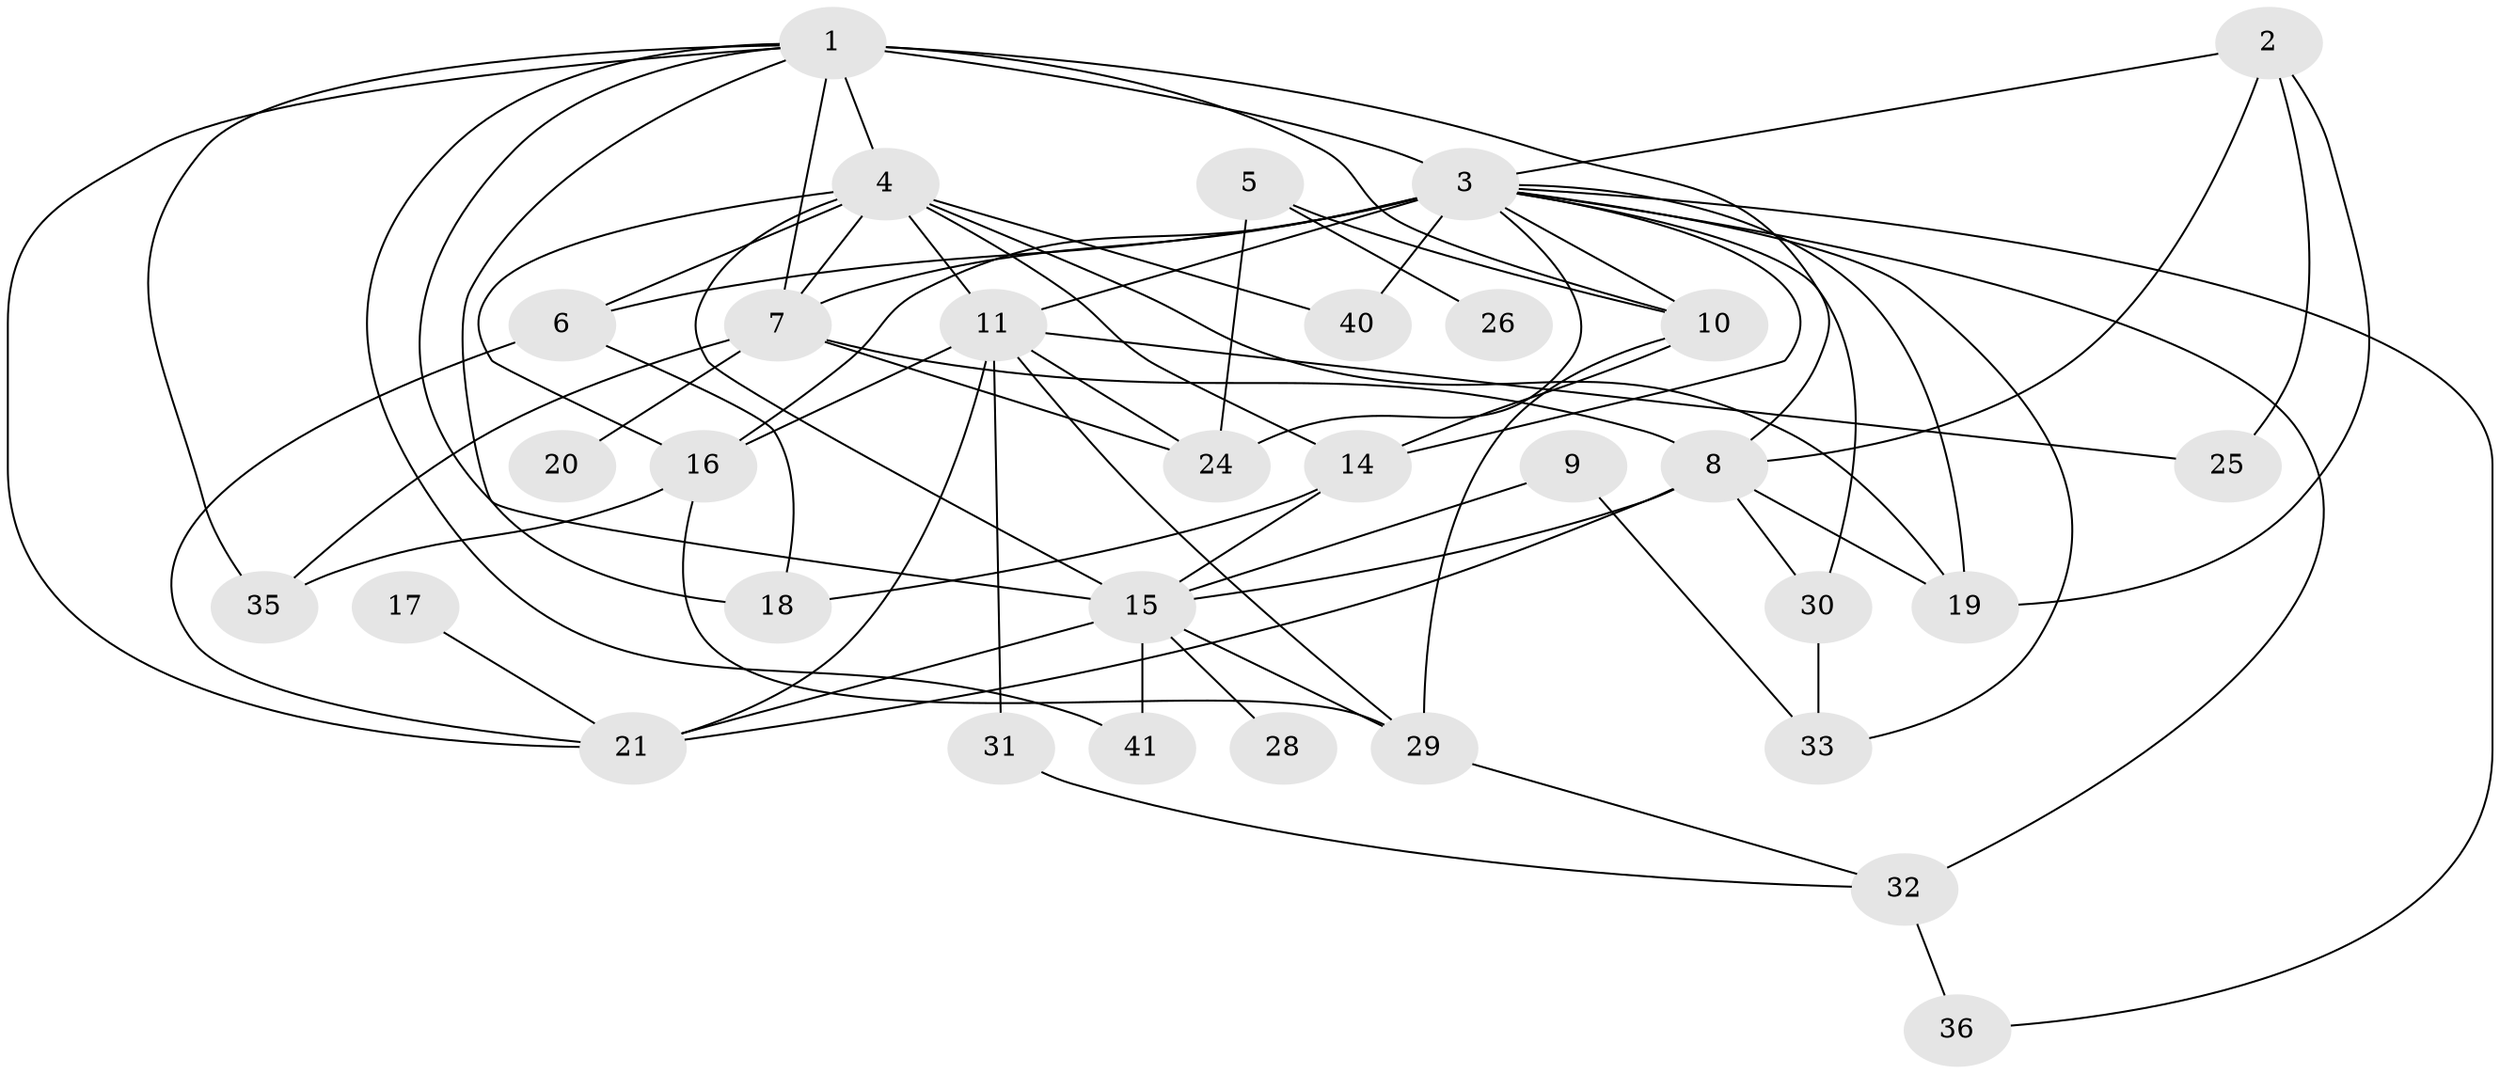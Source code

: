 // original degree distribution, {5: 0.09701492537313433, 2: 0.2537313432835821, 4: 0.1791044776119403, 1: 0.15671641791044777, 3: 0.19402985074626866, 0: 0.07462686567164178, 6: 0.04477611940298507}
// Generated by graph-tools (version 1.1) at 2025/48/03/04/25 22:48:21]
// undirected, 32 vertices, 71 edges
graph export_dot {
  node [color=gray90,style=filled];
  1;
  2;
  3;
  4;
  5;
  6;
  7;
  8;
  9;
  10;
  11;
  14;
  15;
  16;
  17;
  18;
  19;
  20;
  21;
  24;
  25;
  26;
  28;
  29;
  30;
  31;
  32;
  33;
  35;
  36;
  40;
  41;
  1 -- 3 [weight=3.0];
  1 -- 4 [weight=1.0];
  1 -- 7 [weight=2.0];
  1 -- 8 [weight=1.0];
  1 -- 10 [weight=4.0];
  1 -- 15 [weight=1.0];
  1 -- 18 [weight=2.0];
  1 -- 21 [weight=1.0];
  1 -- 35 [weight=2.0];
  1 -- 41 [weight=1.0];
  2 -- 3 [weight=2.0];
  2 -- 8 [weight=1.0];
  2 -- 19 [weight=1.0];
  2 -- 25 [weight=1.0];
  3 -- 6 [weight=1.0];
  3 -- 7 [weight=2.0];
  3 -- 10 [weight=1.0];
  3 -- 11 [weight=6.0];
  3 -- 14 [weight=1.0];
  3 -- 16 [weight=1.0];
  3 -- 19 [weight=1.0];
  3 -- 24 [weight=2.0];
  3 -- 30 [weight=2.0];
  3 -- 32 [weight=1.0];
  3 -- 33 [weight=1.0];
  3 -- 36 [weight=1.0];
  3 -- 40 [weight=1.0];
  4 -- 6 [weight=1.0];
  4 -- 7 [weight=1.0];
  4 -- 11 [weight=1.0];
  4 -- 14 [weight=1.0];
  4 -- 15 [weight=1.0];
  4 -- 16 [weight=1.0];
  4 -- 19 [weight=1.0];
  4 -- 40 [weight=1.0];
  5 -- 10 [weight=1.0];
  5 -- 24 [weight=2.0];
  5 -- 26 [weight=1.0];
  6 -- 18 [weight=1.0];
  6 -- 21 [weight=1.0];
  7 -- 8 [weight=2.0];
  7 -- 20 [weight=1.0];
  7 -- 24 [weight=3.0];
  7 -- 35 [weight=1.0];
  8 -- 15 [weight=1.0];
  8 -- 19 [weight=1.0];
  8 -- 21 [weight=1.0];
  8 -- 30 [weight=2.0];
  9 -- 15 [weight=1.0];
  9 -- 33 [weight=1.0];
  10 -- 14 [weight=1.0];
  10 -- 29 [weight=1.0];
  11 -- 16 [weight=1.0];
  11 -- 21 [weight=1.0];
  11 -- 24 [weight=1.0];
  11 -- 25 [weight=1.0];
  11 -- 29 [weight=1.0];
  11 -- 31 [weight=1.0];
  14 -- 15 [weight=1.0];
  14 -- 18 [weight=1.0];
  15 -- 21 [weight=1.0];
  15 -- 28 [weight=1.0];
  15 -- 29 [weight=1.0];
  15 -- 41 [weight=2.0];
  16 -- 29 [weight=1.0];
  16 -- 35 [weight=1.0];
  17 -- 21 [weight=1.0];
  29 -- 32 [weight=1.0];
  30 -- 33 [weight=1.0];
  31 -- 32 [weight=1.0];
  32 -- 36 [weight=1.0];
}
